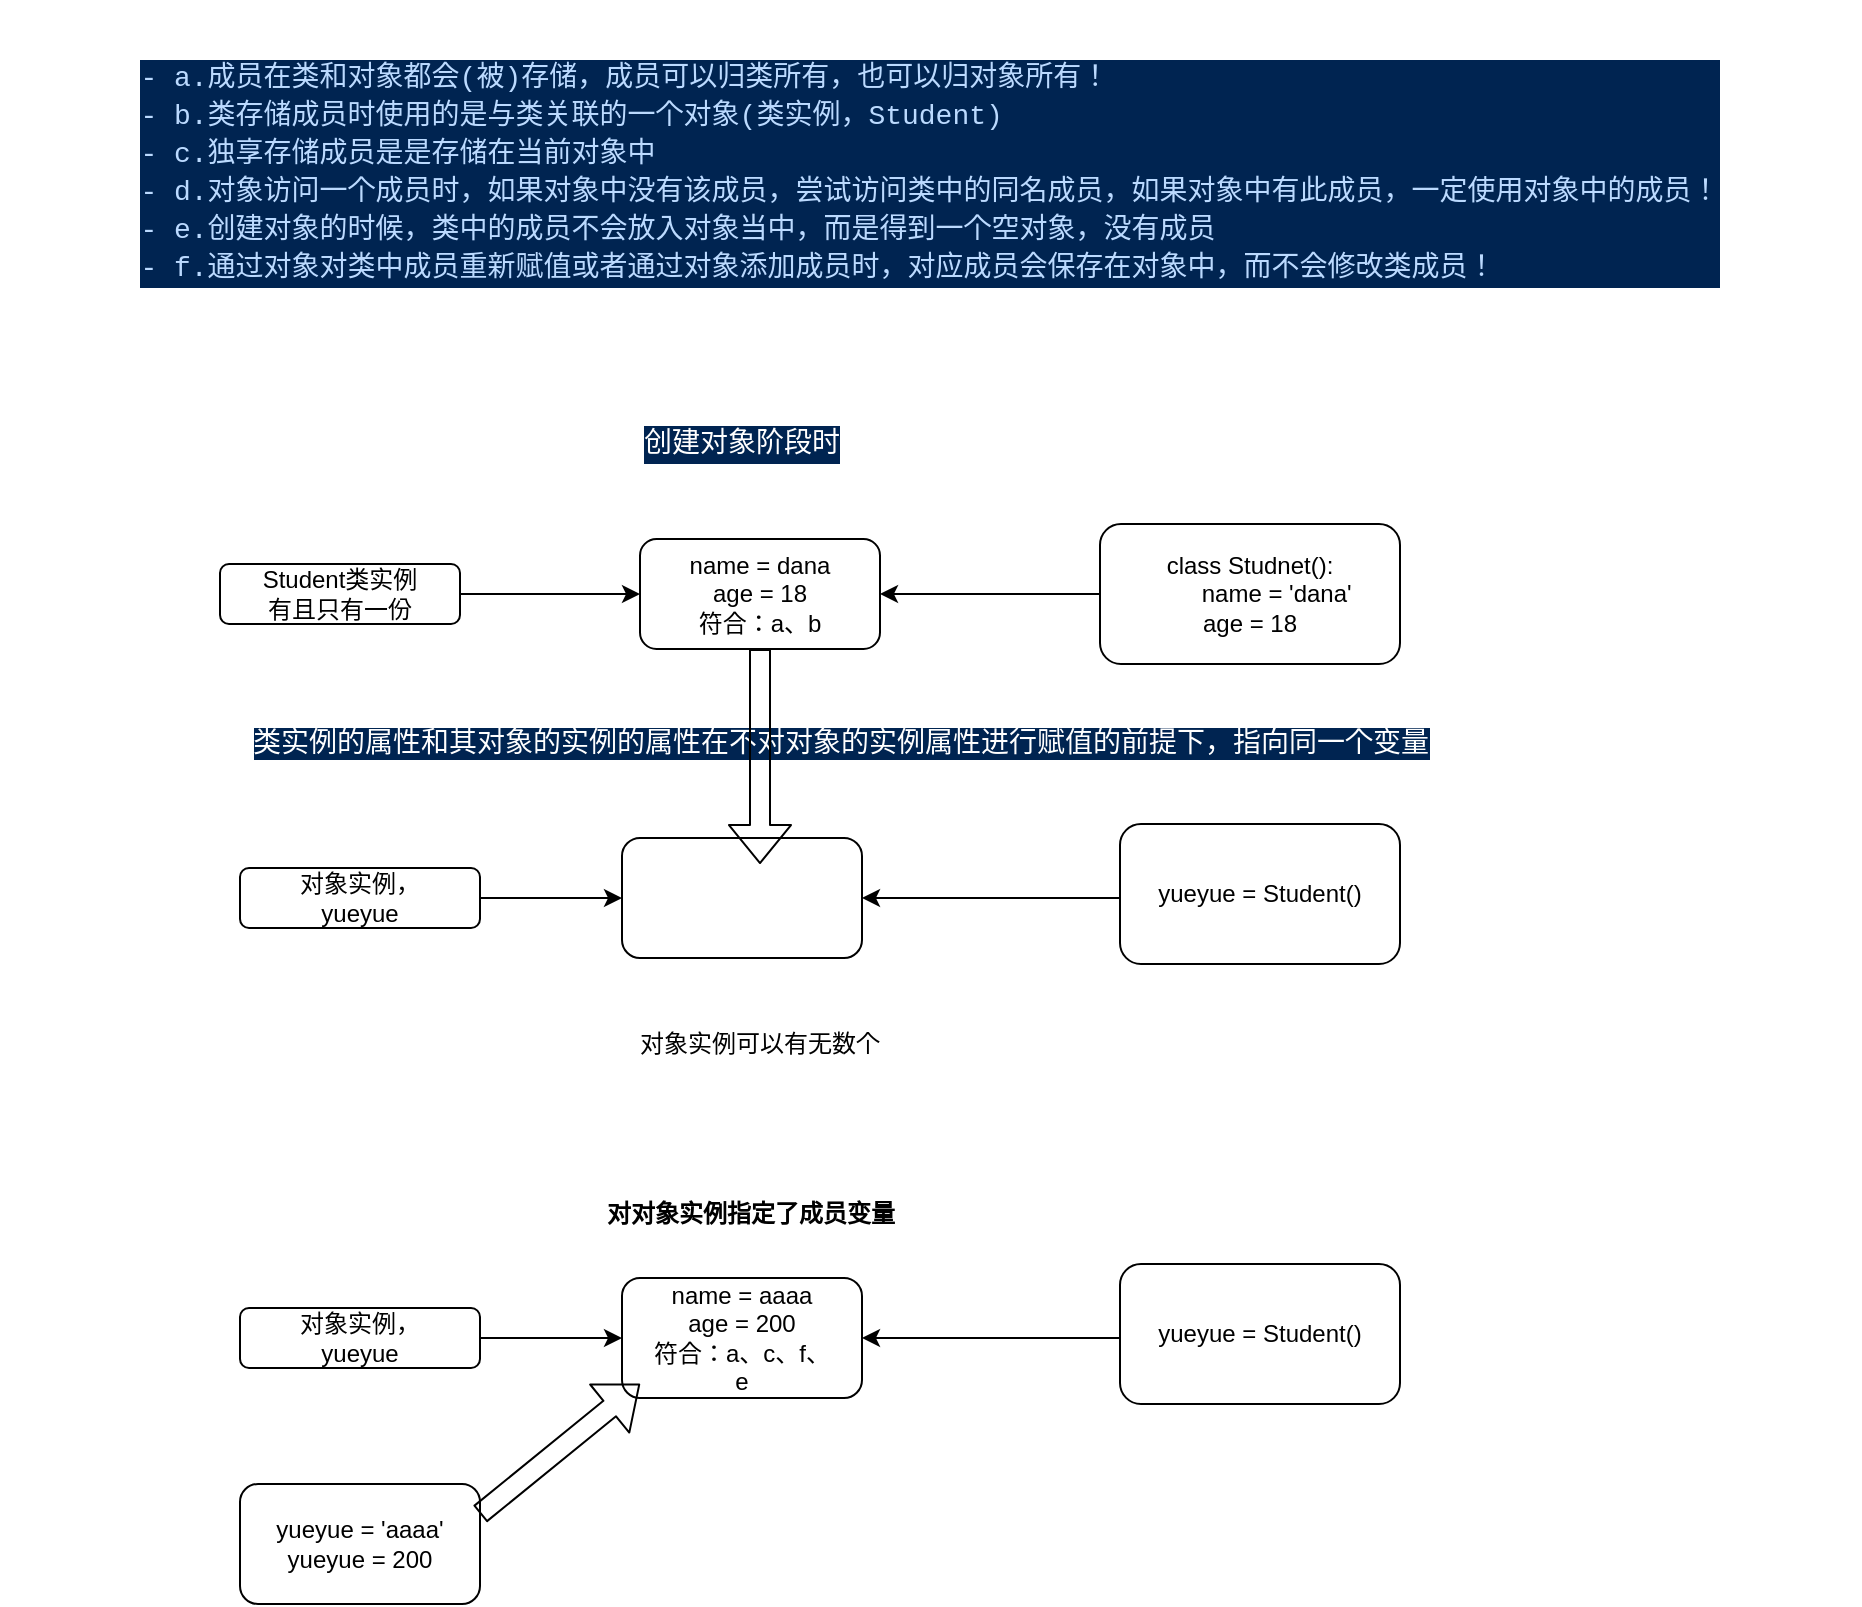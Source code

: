 <mxfile version="13.6.2">
    <diagram id="6hGFLwfOUW9BJ-s0fimq" name="Page-1">
        <mxGraphModel dx="1593" dy="1738" grid="1" gridSize="10" guides="1" tooltips="1" connect="1" arrows="1" fold="1" page="1" pageScale="1" pageWidth="827" pageHeight="1169" math="0" shadow="0">
            <root>
                <mxCell id="0"/>
                <mxCell id="1" parent="0"/>
                <mxCell id="2" value="name = dana&lt;br&gt;age = 18&lt;br&gt;符合：a、b" style="rounded=1;whiteSpace=wrap;html=1;" parent="1" vertex="1">
                    <mxGeometry x="250" y="57.5" width="120" height="55" as="geometry"/>
                </mxCell>
                <mxCell id="8" style="edgeStyle=orthogonalEdgeStyle;rounded=0;orthogonalLoop=1;jettySize=auto;html=1;" parent="1" source="3" target="2" edge="1">
                    <mxGeometry relative="1" as="geometry">
                        <mxPoint x="240" y="85" as="targetPoint"/>
                    </mxGeometry>
                </mxCell>
                <mxCell id="3" value="Student类实例&lt;br&gt;有且只有一份" style="rounded=1;whiteSpace=wrap;html=1;" parent="1" vertex="1">
                    <mxGeometry x="40" y="70" width="120" height="30" as="geometry"/>
                </mxCell>
                <mxCell id="7" style="edgeStyle=orthogonalEdgeStyle;rounded=0;orthogonalLoop=1;jettySize=auto;html=1;entryX=1;entryY=0.5;entryDx=0;entryDy=0;" parent="1" source="4" target="2" edge="1">
                    <mxGeometry relative="1" as="geometry">
                        <mxPoint x="380" y="85" as="targetPoint"/>
                    </mxGeometry>
                </mxCell>
                <mxCell id="4" value="class Studnet():&lt;br&gt;&amp;nbsp; &amp;nbsp; &amp;nbsp; &amp;nbsp; name = 'dana'&lt;br&gt;age = 18" style="rounded=1;whiteSpace=wrap;html=1;" parent="1" vertex="1">
                    <mxGeometry x="480" y="50" width="150" height="70" as="geometry"/>
                </mxCell>
                <mxCell id="9" value="" style="rounded=1;whiteSpace=wrap;html=1;" parent="1" vertex="1">
                    <mxGeometry x="241" y="207" width="120" height="60" as="geometry"/>
                </mxCell>
                <mxCell id="12" style="edgeStyle=orthogonalEdgeStyle;rounded=0;orthogonalLoop=1;jettySize=auto;html=1;entryX=0;entryY=0.5;entryDx=0;entryDy=0;" parent="1" source="10" target="9" edge="1">
                    <mxGeometry relative="1" as="geometry">
                        <Array as="points">
                            <mxPoint x="190" y="237"/>
                            <mxPoint x="190" y="237"/>
                        </Array>
                    </mxGeometry>
                </mxCell>
                <mxCell id="10" value="对象实例，&lt;br&gt;yueyue" style="rounded=1;whiteSpace=wrap;html=1;" parent="1" vertex="1">
                    <mxGeometry x="50" y="222" width="120" height="30" as="geometry"/>
                </mxCell>
                <mxCell id="13" style="edgeStyle=orthogonalEdgeStyle;rounded=0;orthogonalLoop=1;jettySize=auto;html=1;entryX=1;entryY=0.5;entryDx=0;entryDy=0;" parent="1" source="11" target="9" edge="1">
                    <mxGeometry relative="1" as="geometry">
                        <Array as="points">
                            <mxPoint x="460" y="237"/>
                            <mxPoint x="460" y="237"/>
                        </Array>
                    </mxGeometry>
                </mxCell>
                <mxCell id="11" value="yueyue = Student()&lt;br&gt;" style="rounded=1;whiteSpace=wrap;html=1;" parent="1" vertex="1">
                    <mxGeometry x="490" y="200" width="140" height="70" as="geometry"/>
                </mxCell>
                <mxCell id="16" value="对象实例可以有无数个" style="text;html=1;strokeColor=none;fillColor=none;align=center;verticalAlign=middle;whiteSpace=wrap;rounded=0;" parent="1" vertex="1">
                    <mxGeometry x="235" y="300" width="150" height="20" as="geometry"/>
                </mxCell>
                <mxCell id="20" value="&lt;br&gt;&lt;br&gt;&lt;div style=&quot;color: rgb(255 , 255 , 255) ; background-color: rgb(0 , 36 , 81) ; font-family: &amp;#34;consolas&amp;#34; , &amp;#34;courier new&amp;#34; , monospace ; font-weight: normal ; font-size: 14px ; line-height: 19px&quot;&gt;&lt;div style=&quot;text-align: left&quot;&gt;&lt;span style=&quot;color: #bbdaff&quot;&gt;- a.成员在类和对象都会(被)存储，成员可以归类所有，也可以归对象所有！&lt;/span&gt;&lt;/div&gt;&lt;div style=&quot;text-align: left&quot;&gt;&lt;span style=&quot;color: #bbdaff&quot;&gt;- b.类存储成员时使用的是与类关联的一个对象(类实例，Student)&lt;/span&gt;&lt;/div&gt;&lt;div style=&quot;text-align: left&quot;&gt;&lt;span style=&quot;color: #bbdaff&quot;&gt;- c.独享存储成员是是存储在当前对象中&lt;/span&gt;&lt;/div&gt;&lt;div&gt;&lt;span style=&quot;color: #bbdaff&quot;&gt;- d.对象访问一个成员时，如果对象中没有该成员，尝试访问类中的同名成员，如果对象中有此成员，一定使用对象中的成员！&lt;/span&gt;&lt;/div&gt;&lt;div style=&quot;text-align: left&quot;&gt;&lt;span style=&quot;color: #bbdaff&quot;&gt;- e.创建对象的时候，类中的成员不会放入对象当中，而是得到一个空对象，没有成员&amp;nbsp;&amp;nbsp;&amp;nbsp;&amp;nbsp;&lt;/span&gt;&lt;/div&gt;&lt;div style=&quot;text-align: left&quot;&gt;&lt;span style=&quot;color: #bbdaff&quot;&gt;- f.通过对象对类中成员重新赋值或者通过对象添加成员时，对应成员会保存在对象中，而不会修改类成员！&lt;/span&gt;&lt;/div&gt;&lt;/div&gt;" style="text;html=1;strokeColor=none;fillColor=none;align=center;verticalAlign=middle;whiteSpace=wrap;rounded=0;" parent="1" vertex="1">
                    <mxGeometry x="-70" y="-150" width="930" height="20" as="geometry"/>
                </mxCell>
                <mxCell id="22" value="name = aaaa&lt;br&gt;age = 200&lt;br&gt;符合：a、c、f、&lt;br&gt;e" style="rounded=1;whiteSpace=wrap;html=1;" parent="1" vertex="1">
                    <mxGeometry x="241" y="427" width="120" height="60" as="geometry"/>
                </mxCell>
                <mxCell id="23" style="edgeStyle=orthogonalEdgeStyle;rounded=0;orthogonalLoop=1;jettySize=auto;html=1;entryX=0;entryY=0.5;entryDx=0;entryDy=0;" parent="1" source="24" target="22" edge="1">
                    <mxGeometry relative="1" as="geometry">
                        <Array as="points">
                            <mxPoint x="190" y="457"/>
                            <mxPoint x="190" y="457"/>
                        </Array>
                    </mxGeometry>
                </mxCell>
                <mxCell id="24" value="对象实例，&lt;br&gt;yueyue" style="rounded=1;whiteSpace=wrap;html=1;" parent="1" vertex="1">
                    <mxGeometry x="50" y="442" width="120" height="30" as="geometry"/>
                </mxCell>
                <mxCell id="25" style="edgeStyle=orthogonalEdgeStyle;rounded=0;orthogonalLoop=1;jettySize=auto;html=1;entryX=1;entryY=0.5;entryDx=0;entryDy=0;" parent="1" source="26" target="22" edge="1">
                    <mxGeometry relative="1" as="geometry">
                        <Array as="points">
                            <mxPoint x="460" y="457"/>
                            <mxPoint x="460" y="457"/>
                        </Array>
                    </mxGeometry>
                </mxCell>
                <mxCell id="26" value="yueyue = Student()&lt;br&gt;" style="rounded=1;whiteSpace=wrap;html=1;" parent="1" vertex="1">
                    <mxGeometry x="490" y="420" width="140" height="70" as="geometry"/>
                </mxCell>
                <mxCell id="29" value="&lt;div style=&quot;text-align: left&quot;&gt;&lt;b&gt;对对象实例指定了成员变量&lt;/b&gt;&lt;/div&gt;" style="text;html=1;strokeColor=none;fillColor=none;align=center;verticalAlign=middle;whiteSpace=wrap;rounded=0;" parent="1" vertex="1">
                    <mxGeometry x="226" y="380" width="159" height="30" as="geometry"/>
                </mxCell>
                <mxCell id="32" value="&lt;div style=&quot;color: rgb(255 , 255 , 255) ; background-color: rgb(0 , 36 , 81) ; font-family: &amp;#34;consolas&amp;#34; , &amp;#34;courier new&amp;#34; , monospace ; font-size: 14px ; line-height: 19px&quot;&gt;&lt;div&gt;创建对象阶段时&lt;/div&gt;&lt;div&gt;&lt;span style=&quot;color: #d1f1a9&quot;&gt;&lt;/span&gt;&lt;/div&gt;&lt;/div&gt;" style="text;html=1;strokeColor=none;fillColor=none;align=center;verticalAlign=middle;whiteSpace=wrap;rounded=0;" parent="1" vertex="1">
                    <mxGeometry x="-4" width="610" height="20" as="geometry"/>
                </mxCell>
                <mxCell id="33" value="&lt;span style=&quot;color: rgb(255 , 255 , 255) ; font-family: &amp;#34;consolas&amp;#34; , &amp;#34;courier new&amp;#34; , monospace ; font-size: 14px ; background-color: rgb(0 , 36 , 81)&quot;&gt;类实例的属性和其对象的实例的属性在不对对象的实例属性进行赋值的前提下，指向同一个变量&lt;/span&gt;" style="text;html=1;align=center;verticalAlign=middle;resizable=0;points=[];autosize=1;" parent="1" vertex="1">
                    <mxGeometry x="40" y="150" width="620" height="20" as="geometry"/>
                </mxCell>
                <mxCell id="34" value="" style="shape=flexArrow;endArrow=classic;html=1;entryX=0.575;entryY=0.217;entryDx=0;entryDy=0;entryPerimeter=0;" parent="1" source="2" target="9" edge="1">
                    <mxGeometry width="50" height="50" relative="1" as="geometry">
                        <mxPoint x="330" y="290" as="sourcePoint"/>
                        <mxPoint x="380" y="240" as="targetPoint"/>
                    </mxGeometry>
                </mxCell>
                <mxCell id="36" value="yueyue = 'aaaa'&lt;br&gt;yueyue = 200" style="rounded=1;whiteSpace=wrap;html=1;" parent="1" vertex="1">
                    <mxGeometry x="50" y="530" width="120" height="60" as="geometry"/>
                </mxCell>
                <mxCell id="39" value="" style="shape=flexArrow;endArrow=classic;html=1;entryX=0.075;entryY=0.883;entryDx=0;entryDy=0;entryPerimeter=0;exitX=1;exitY=0.25;exitDx=0;exitDy=0;" parent="1" source="36" target="22" edge="1">
                    <mxGeometry width="50" height="50" relative="1" as="geometry">
                        <mxPoint x="330" y="650" as="sourcePoint"/>
                        <mxPoint x="380" y="600" as="targetPoint"/>
                    </mxGeometry>
                </mxCell>
            </root>
        </mxGraphModel>
    </diagram>
</mxfile>